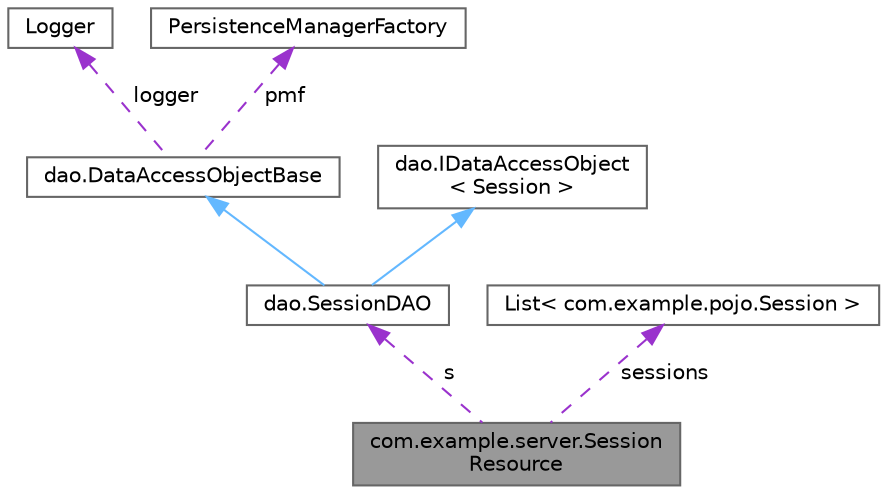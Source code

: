 digraph "com.example.server.SessionResource"
{
 // LATEX_PDF_SIZE
  bgcolor="transparent";
  edge [fontname=Helvetica,fontsize=10,labelfontname=Helvetica,labelfontsize=10];
  node [fontname=Helvetica,fontsize=10,shape=box,height=0.2,width=0.4];
  Node1 [label="com.example.server.Session\lResource",height=0.2,width=0.4,color="gray40", fillcolor="grey60", style="filled", fontcolor="black",tooltip=" "];
  Node2 -> Node1 [dir="back",color="darkorchid3",style="dashed",label=" s" ];
  Node2 [label="dao.SessionDAO",height=0.2,width=0.4,color="gray40", fillcolor="white", style="filled",URL="$classdao_1_1_session_d_a_o.html",tooltip=" "];
  Node3 -> Node2 [dir="back",color="steelblue1",style="solid"];
  Node3 [label="dao.DataAccessObjectBase",height=0.2,width=0.4,color="gray40", fillcolor="white", style="filled",URL="$classdao_1_1_data_access_object_base.html",tooltip=" "];
  Node4 -> Node3 [dir="back",color="darkorchid3",style="dashed",label=" logger" ];
  Node4 [label="Logger",height=0.2,width=0.4,color="gray40", fillcolor="white", style="filled",tooltip=" "];
  Node5 -> Node3 [dir="back",color="darkorchid3",style="dashed",label=" pmf" ];
  Node5 [label="PersistenceManagerFactory",height=0.2,width=0.4,color="gray40", fillcolor="white", style="filled",tooltip=" "];
  Node6 -> Node2 [dir="back",color="steelblue1",style="solid"];
  Node6 [label="dao.IDataAccessObject\l\< Session \>",height=0.2,width=0.4,color="gray40", fillcolor="white", style="filled",URL="$interfacedao_1_1_i_data_access_object.html",tooltip=" "];
  Node7 -> Node1 [dir="back",color="darkorchid3",style="dashed",label=" sessions" ];
  Node7 [label="List\< com.example.pojo.Session \>",height=0.2,width=0.4,color="gray40", fillcolor="white", style="filled",tooltip=" "];
}
